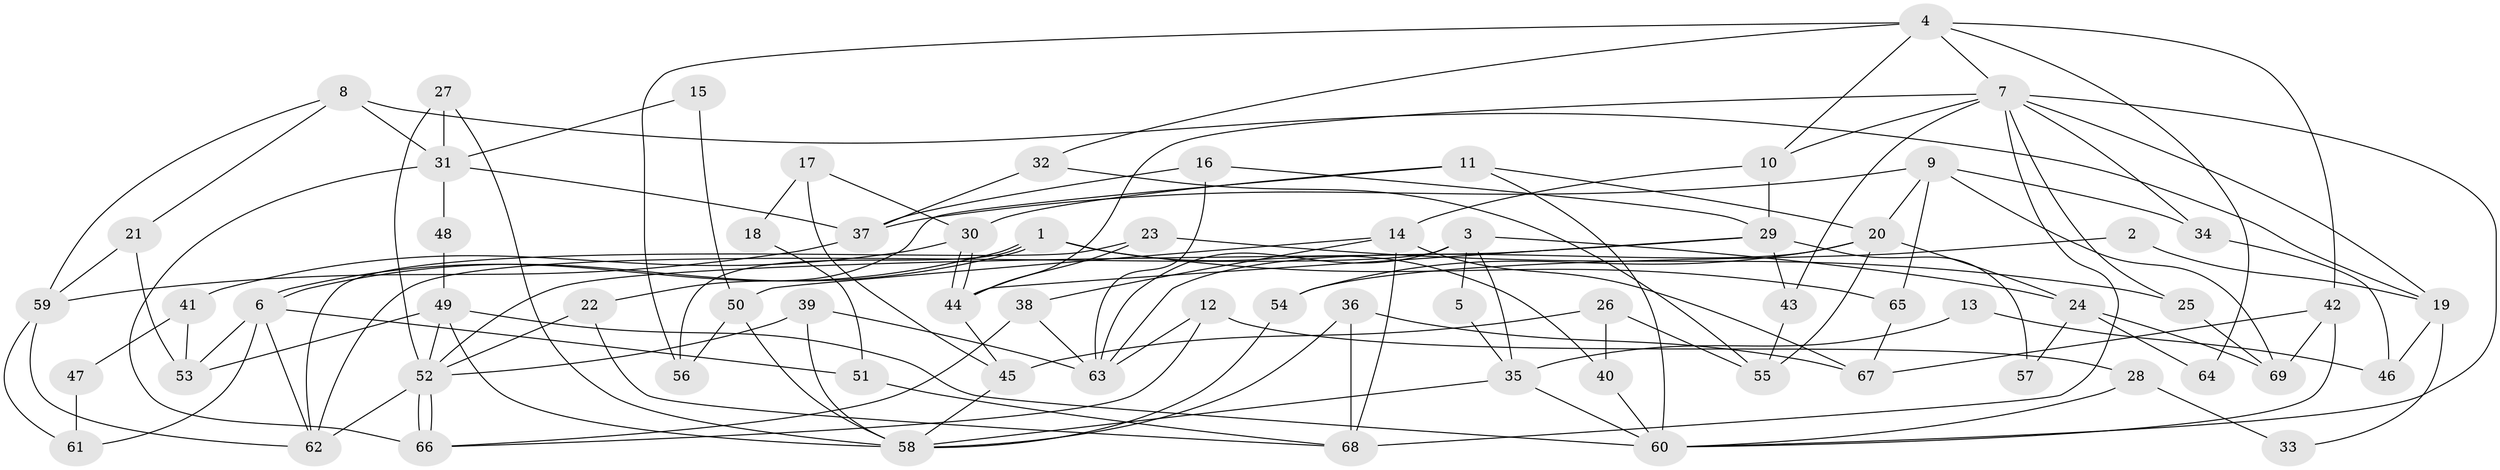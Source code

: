 // coarse degree distribution, {7: 0.11904761904761904, 2: 0.16666666666666666, 8: 0.047619047619047616, 12: 0.023809523809523808, 6: 0.14285714285714285, 5: 0.09523809523809523, 3: 0.23809523809523808, 4: 0.09523809523809523, 9: 0.023809523809523808, 10: 0.047619047619047616}
// Generated by graph-tools (version 1.1) at 2025/23/03/03/25 07:23:59]
// undirected, 69 vertices, 138 edges
graph export_dot {
graph [start="1"]
  node [color=gray90,style=filled];
  1;
  2;
  3;
  4;
  5;
  6;
  7;
  8;
  9;
  10;
  11;
  12;
  13;
  14;
  15;
  16;
  17;
  18;
  19;
  20;
  21;
  22;
  23;
  24;
  25;
  26;
  27;
  28;
  29;
  30;
  31;
  32;
  33;
  34;
  35;
  36;
  37;
  38;
  39;
  40;
  41;
  42;
  43;
  44;
  45;
  46;
  47;
  48;
  49;
  50;
  51;
  52;
  53;
  54;
  55;
  56;
  57;
  58;
  59;
  60;
  61;
  62;
  63;
  64;
  65;
  66;
  67;
  68;
  69;
  1 -- 40;
  1 -- 6;
  1 -- 6;
  1 -- 56;
  1 -- 65;
  2 -- 19;
  2 -- 54;
  3 -- 62;
  3 -- 24;
  3 -- 5;
  3 -- 35;
  3 -- 63;
  4 -- 32;
  4 -- 7;
  4 -- 10;
  4 -- 42;
  4 -- 56;
  4 -- 64;
  5 -- 35;
  6 -- 62;
  6 -- 51;
  6 -- 53;
  6 -- 61;
  7 -- 60;
  7 -- 10;
  7 -- 19;
  7 -- 25;
  7 -- 34;
  7 -- 43;
  7 -- 44;
  7 -- 68;
  8 -- 31;
  8 -- 59;
  8 -- 19;
  8 -- 21;
  9 -- 20;
  9 -- 69;
  9 -- 34;
  9 -- 37;
  9 -- 65;
  10 -- 29;
  10 -- 14;
  11 -- 22;
  11 -- 60;
  11 -- 20;
  11 -- 30;
  12 -- 66;
  12 -- 63;
  12 -- 28;
  13 -- 46;
  13 -- 35;
  14 -- 67;
  14 -- 38;
  14 -- 50;
  14 -- 68;
  15 -- 31;
  15 -- 50;
  16 -- 29;
  16 -- 63;
  16 -- 37;
  17 -- 30;
  17 -- 45;
  17 -- 18;
  18 -- 51;
  19 -- 33;
  19 -- 46;
  20 -- 63;
  20 -- 24;
  20 -- 54;
  20 -- 55;
  21 -- 53;
  21 -- 59;
  22 -- 68;
  22 -- 52;
  23 -- 62;
  23 -- 44;
  23 -- 25;
  24 -- 69;
  24 -- 57;
  24 -- 64;
  25 -- 69;
  26 -- 55;
  26 -- 45;
  26 -- 40;
  27 -- 58;
  27 -- 31;
  27 -- 52;
  28 -- 60;
  28 -- 33;
  29 -- 44;
  29 -- 52;
  29 -- 43;
  29 -- 57;
  30 -- 44;
  30 -- 44;
  30 -- 41;
  31 -- 66;
  31 -- 37;
  31 -- 48;
  32 -- 55;
  32 -- 37;
  34 -- 46;
  35 -- 58;
  35 -- 60;
  36 -- 68;
  36 -- 58;
  36 -- 67;
  37 -- 59;
  38 -- 63;
  38 -- 66;
  39 -- 52;
  39 -- 58;
  39 -- 63;
  40 -- 60;
  41 -- 53;
  41 -- 47;
  42 -- 67;
  42 -- 60;
  42 -- 69;
  43 -- 55;
  44 -- 45;
  45 -- 58;
  47 -- 61;
  48 -- 49;
  49 -- 52;
  49 -- 60;
  49 -- 53;
  49 -- 58;
  50 -- 56;
  50 -- 58;
  51 -- 68;
  52 -- 66;
  52 -- 66;
  52 -- 62;
  54 -- 58;
  59 -- 61;
  59 -- 62;
  65 -- 67;
}
